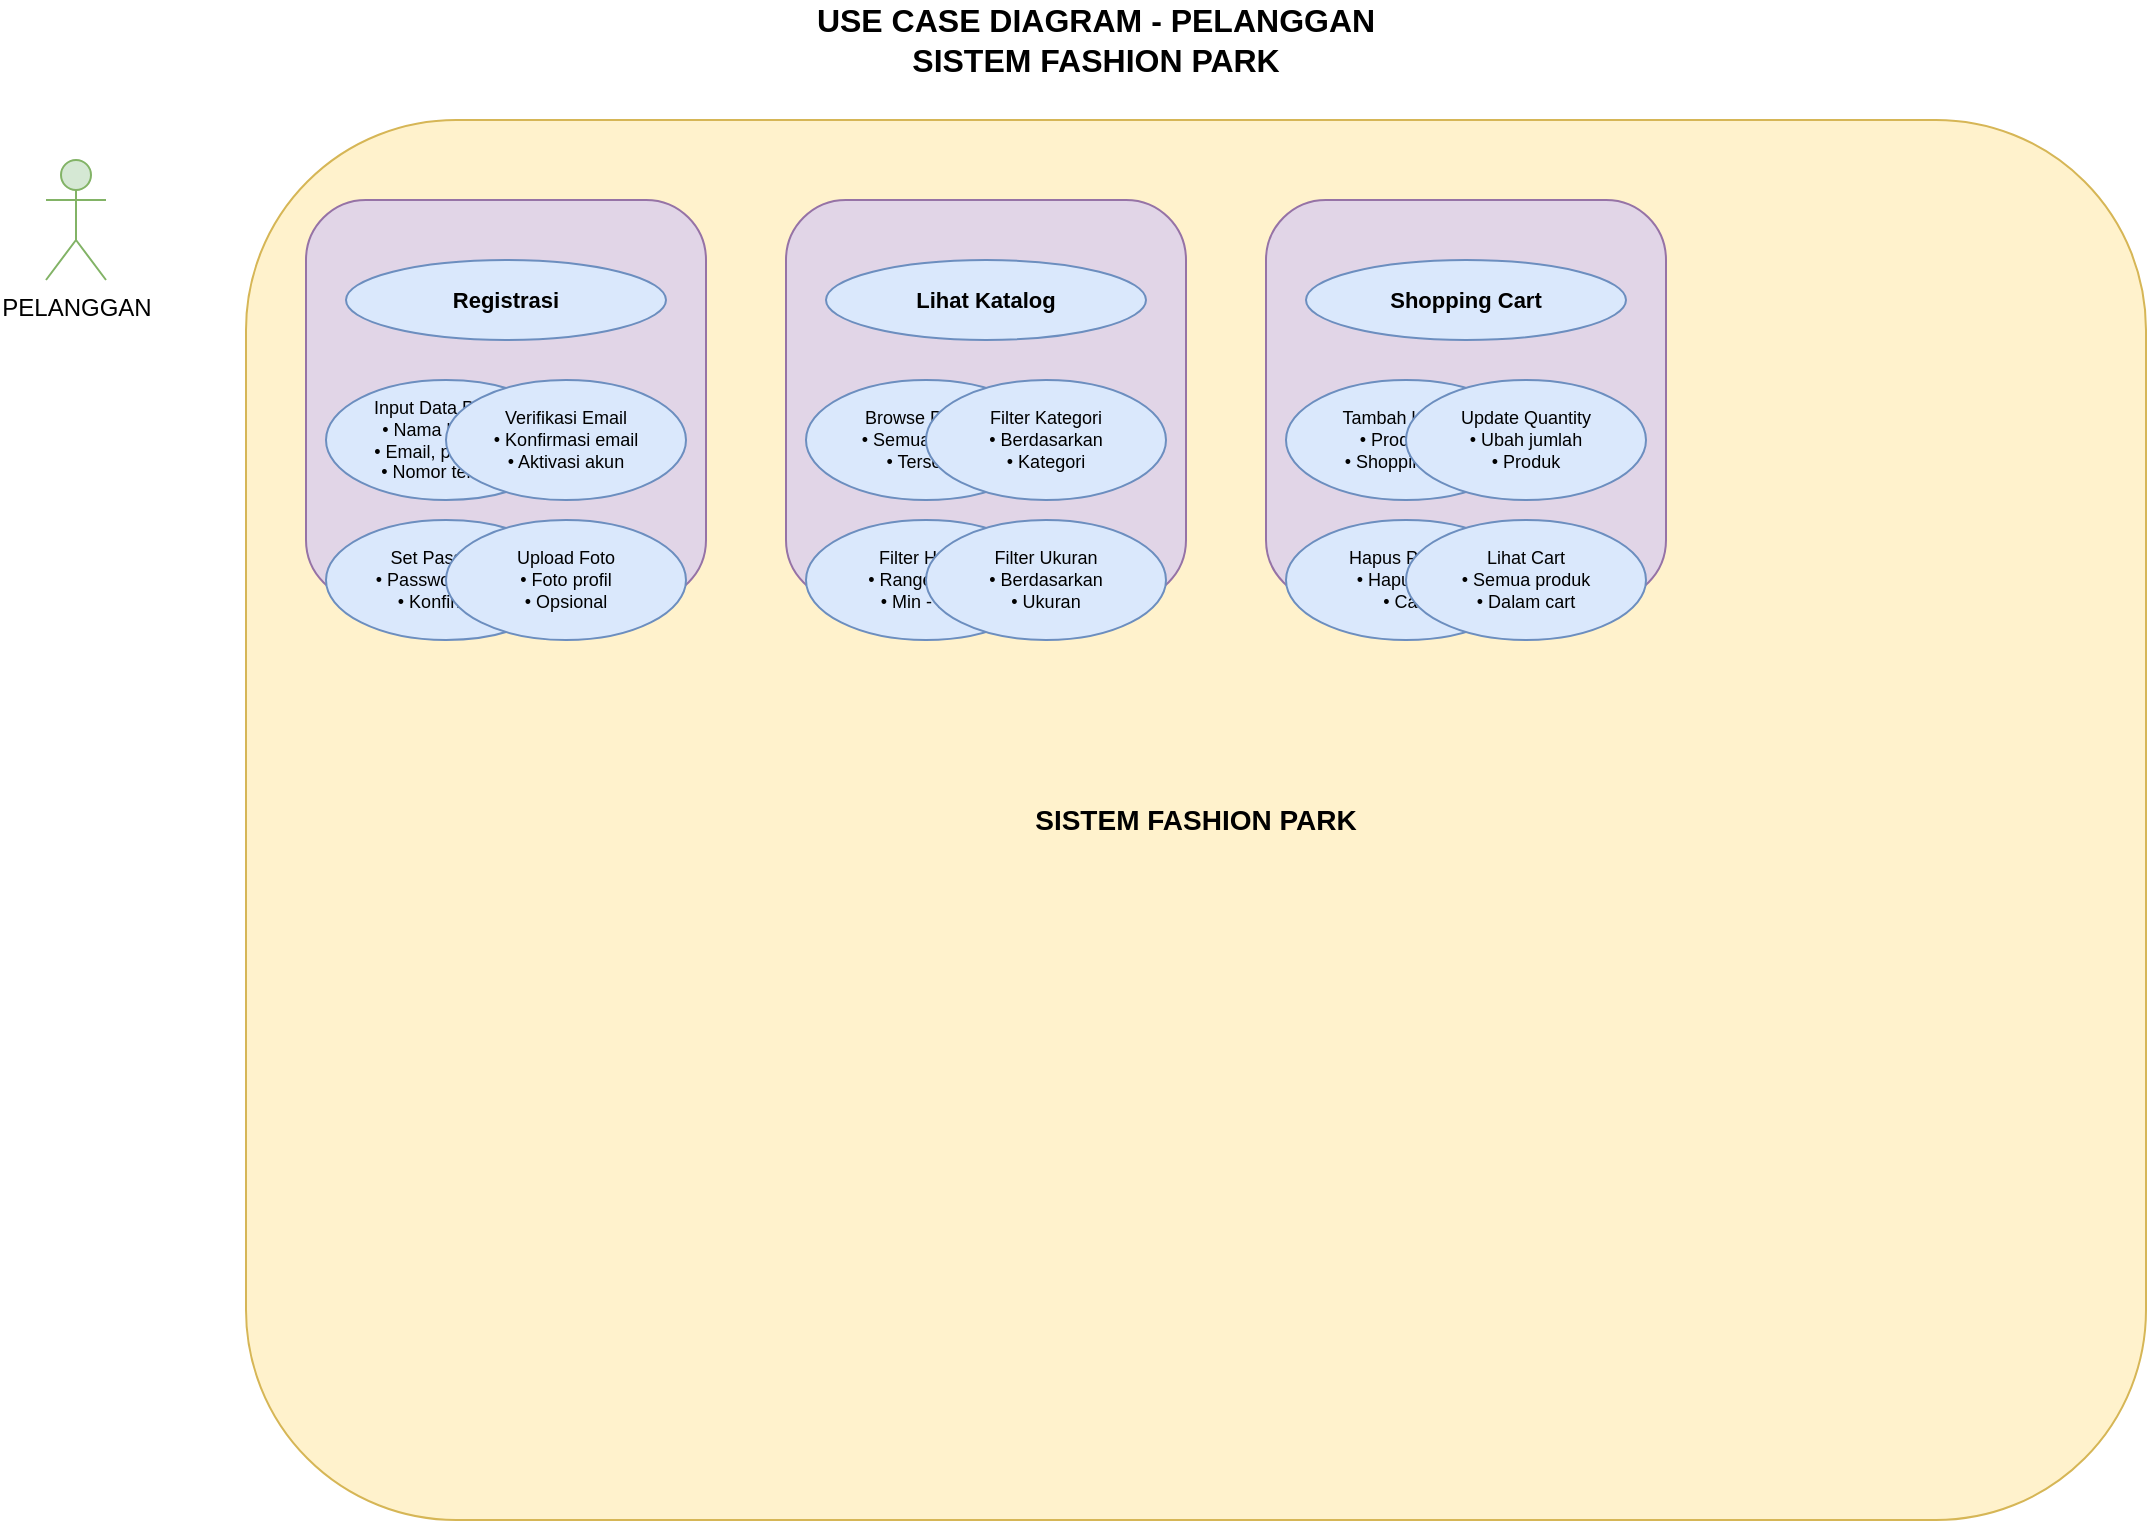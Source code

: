 <?xml version="1.0" encoding="UTF-8"?>
<mxfile version="22.1.16" type="device">
  <diagram name="Pelanggan Use Case" id="pelanggan-usecase">
    <mxGraphModel dx="1422" dy="794" grid="1" gridSize="10" guides="1" tooltips="1" connect="1" arrows="1" fold="1" page="1" pageScale="1" pageWidth="1169" pageHeight="827" math="0" shadow="0">
      <root>
        <mxCell id="0" />
        <mxCell id="1" parent="0" />
        
        <!-- Title -->
        <mxCell id="title" value="USE CASE DIAGRAM - PELANGGAN&#xa;SISTEM FASHION PARK" style="text;html=1;strokeColor=none;fillColor=none;align=center;verticalAlign=middle;whiteSpace=wrap;rounded=0;fontSize=16;fontStyle=1;fontColor=#000000;" vertex="1" parent="1">
          <mxGeometry x="400" y="20" width="350" height="40" as="geometry" />
        </mxCell>
        
        <!-- Actor -->
        <mxCell id="actor" value="PELANGGAN" style="shape=umlActor;verticalLabelPosition=bottom;verticalAlign=top;html=1;outlineConnect=0;fillColor=#d5e8d4;strokeColor=#82b366;" vertex="1" parent="1">
          <mxGeometry x="50" y="100" width="30" height="60" as="geometry" />
        </mxCell>
        
        <!-- System Boundary -->
        <mxCell id="system" value="SISTEM FASHION PARK" style="rounded=1;whiteSpace=wrap;html=1;fillColor=#fff2cc;strokeColor=#d6b656;fontSize=14;fontStyle=1;" vertex="1" parent="1">
          <mxGeometry x="150" y="80" width="950" height="700" as="geometry" />
        </mxCell>
        
        <!-- Registrasi Package -->
        <mxCell id="register_package" value="Registrasi" style="rounded=1;whiteSpace=wrap;html=1;fillColor=#e1d5e7;strokeColor=#9673a6;fontSize=12;fontStyle=1;" vertex="1" parent="1">
          <mxGeometry x="180" y="120" width="200" height="200" as="geometry" />
        </mxCell>
        
        <mxCell id="register_main" value="Registrasi" style="ellipse;whiteSpace=wrap;html=1;fillColor=#dae8fc;strokeColor=#6c8ebf;fontSize=11;fontStyle=1;" vertex="1" parent="1">
          <mxGeometry x="200" y="150" width="160" height="40" as="geometry" />
        </mxCell>
        
        <mxCell id="register_data" value="Input Data Pribadi&#xa;• Nama lengkap&#xa;• Email, password&#xa;• Nomor telepon" style="ellipse;whiteSpace=wrap;html=1;fillColor=#dae8fc;strokeColor=#6c8ebf;fontSize=9;" vertex="1" parent="1">
          <mxGeometry x="190" y="210" width="120" height="60" as="geometry" />
        </mxCell>
        
        <mxCell id="register_verify" value="Verifikasi Email&#xa;• Konfirmasi email&#xa;• Aktivasi akun" style="ellipse;whiteSpace=wrap;html=1;fillColor=#dae8fc;strokeColor=#6c8ebf;fontSize=9;" vertex="1" parent="1">
          <mxGeometry x="250" y="210" width="120" height="60" as="geometry" />
        </mxCell>
        
        <mxCell id="register_password" value="Set Password&#xa;• Password aman&#xa;• Konfirmasi" style="ellipse;whiteSpace=wrap;html=1;fillColor=#dae8fc;strokeColor=#6c8ebf;fontSize=9;" vertex="1" parent="1">
          <mxGeometry x="190" y="280" width="120" height="60" as="geometry" />
        </mxCell>
        
        <mxCell id="register_photo" value="Upload Foto&#xa;• Foto profil&#xa;• Opsional" style="ellipse;whiteSpace=wrap;html=1;fillColor=#dae8fc;strokeColor=#6c8ebf;fontSize=9;" vertex="1" parent="1">
          <mxGeometry x="250" y="280" width="120" height="60" as="geometry" />
        </mxCell>
        
        <!-- Lihat Katalog Package -->
        <mxCell id="catalog_package" value="Lihat Katalog" style="rounded=1;whiteSpace=wrap;html=1;fillColor=#e1d5e7;strokeColor=#9673a6;fontSize=12;fontStyle=1;" vertex="1" parent="1">
          <mxGeometry x="420" y="120" width="200" height="200" as="geometry" />
        </mxCell>
        
        <mxCell id="catalog_main" value="Lihat Katalog" style="ellipse;whiteSpace=wrap;html=1;fillColor=#dae8fc;strokeColor=#6c8ebf;fontSize=11;fontStyle=1;" vertex="1" parent="1">
          <mxGeometry x="440" y="150" width="160" height="40" as="geometry" />
        </mxCell>
        
        <mxCell id="catalog_browse" value="Browse Produk&#xa;• Semua produk&#xa;• Tersedia" style="ellipse;whiteSpace=wrap;html=1;fillColor=#dae8fc;strokeColor=#6c8ebf;fontSize=9;" vertex="1" parent="1">
          <mxGeometry x="430" y="210" width="120" height="60" as="geometry" />
        </mxCell>
        
        <mxCell id="catalog_category" value="Filter Kategori&#xa;• Berdasarkan&#xa;• Kategori" style="ellipse;whiteSpace=wrap;html=1;fillColor=#dae8fc;strokeColor=#6c8ebf;fontSize=9;" vertex="1" parent="1">
          <mxGeometry x="490" y="210" width="120" height="60" as="geometry" />
        </mxCell>
        
        <mxCell id="catalog_price" value="Filter Harga&#xa;• Range harga&#xa;• Min - Max" style="ellipse;whiteSpace=wrap;html=1;fillColor=#dae8fc;strokeColor=#6c8ebf;fontSize=9;" vertex="1" parent="1">
          <mxGeometry x="430" y="280" width="120" height="60" as="geometry" />
        </mxCell>
        
        <mxCell id="catalog_size" value="Filter Ukuran&#xa;• Berdasarkan&#xa;• Ukuran" style="ellipse;whiteSpace=wrap;html=1;fillColor=#dae8fc;strokeColor=#6c8ebf;fontSize=9;" vertex="1" parent="1">
          <mxGeometry x="490" y="280" width="120" height="60" as="geometry" />
        </mxCell>
        
        <!-- Shopping Cart Package -->
        <mxCell id="cart_package" value="Shopping Cart" style="rounded=1;whiteSpace=wrap;html=1;fillColor=#e1d5e7;strokeColor=#9673a6;fontSize=12;fontStyle=1;" vertex="1" parent="1">
          <mxGeometry x="660" y="120" width="200" height="200" as="geometry" />
        </mxCell>
        
        <mxCell id="cart_main" value="Shopping Cart" style="ellipse;whiteSpace=wrap;html=1;fillColor=#dae8fc;strokeColor=#6c8ebf;fontSize=11;fontStyle=1;" vertex="1" parent="1">
          <mxGeometry x="680" y="150" width="160" height="40" as="geometry" />
        </mxCell>
        
        <mxCell id="cart_add" value="Tambah ke Cart&#xa;• Produk ke&#xa;• Shopping cart" style="ellipse;whiteSpace=wrap;html=1;fillColor=#dae8fc;strokeColor=#6c8ebf;fontSize=9;" vertex="1" parent="1">
          <mxGeometry x="670" y="210" width="120" height="60" as="geometry" />
        </mxCell>
        
        <mxCell id="cart_update" value="Update Quantity&#xa;• Ubah jumlah&#xa;• Produk" style="ellipse;whiteSpace=wrap;html=1;fillColor=#dae8fc;strokeColor=#6c8ebf;fontSize=9;" vertex="1" parent="1">
          <mxGeometry x="730" y="210" width="120" height="60" as="geometry" />
        </mxCell>
        
        <mxCell id="cart_remove" value="Hapus Produk&#xa;• Hapus dari&#xa;• Cart" style="ellipse;whiteSpace=wrap;html=1;fillColor=#dae8fc;strokeColor=#6c8ebf;fontSize=9;" vertex="1" parent="1">
          <mxGeometry x="670" y="280" width="120" height="60" as="geometry" />
        </mxCell>
        
        <mxCell id="cart_view" value="Lihat Cart&#xa;• Semua produk&#xa;• Dalam cart" style="ellipse;whiteSpace=wrap;html=1;fillColor=#dae8fc;strokeColor=#6c8ebf;fontSize=9;" vertex="1" parent="1">
          <mxGeometry x="730" y="280" width="120" height="60" as="geometry" />
        </mxCell>
        
        <!-- Checkout & Pembayaran Package -->
        <mxCell id="checkout_package" value="Checkout & Pembayaran" style="rounded=1;whiteSpace=wrap;html=1;fillColor=#e1d5e7;strokeColor=#9673a6;fontSize=12;fontStyle=1;" vertex="1" parent="1">
          <mxGeometry x="900" y="120" width="200" height="200" as="geometry" />
        </mxCell>
        
        <mxCell id="checkout_main" value="Checkout & Pembayaran" style="ellipse;whiteSpace=wrap;html=1;fillColor=#dae8fc;strokeColor=#6c8ebf;fontSize=11;fontStyle=1;" vertex="1" parent="1">
          <mxGeometry x="920" y="150" width="160" height="40" as="geometry" />
        </mxCell>
        
        <mxCell id="checkout_review" value="Review Order&#xa;• Review produk&#xa;• Jumlah sebelum checkout" style="ellipse;whiteSpace=wrap;html=1;fillColor=#dae8fc;strokeColor=#6c8ebf;fontSize=9;" vertex="1" parent="1">
          <mxGeometry x="910" y="210" width="120" height="60" as="geometry" />
        </mxCell>
        
        <mxCell id="checkout_address" value="Input Alamat&#xa;• Alamat pengiriman&#xa;• Lengkap" style="ellipse;whiteSpace=wrap;html=1;fillColor=#dae8fc;strokeColor=#6c8ebf;fontSize=9;" vertex="1" parent="1">
          <mxGeometry x="970" y="210" width="120" height="60" as="geometry" />
        </mxCell>
        
        <mxCell id="checkout_courier" value="Pilih Kurir&#xa;• Jasa pengiriman&#xa;• Estimasi waktu" style="ellipse;whiteSpace=wrap;html=1;fillColor=#dae8fc;strokeColor=#6c8ebf;fontSize=9;" vertex="1" parent="1">
          <mxGeometry x="910" y="280" width="120" height="60" as="geometry" />
        </mxCell>
        
        <mxCell id="checkout_payment" value="Pilih Metode Pembayaran&#xa;• COD, Transfer Bank&#xa;• QRIS" style="ellipse;whiteSpace=wrap;html=1;fillColor=#dae8fc;strokeColor=#6c8ebf;fontSize=9;" vertex="1" parent="1">
          <mxGeometry x="970" y="280" width="120" height="60" as="geometry" />
        </mxCell>
        
        <!-- Tracking Pesanan Package -->
        <mxCell id="tracking_package" value="Tracking Pesanan" style="rounded=1;whiteSpace=wrap;html=1;fillColor=#e1d5e7;strokeColor=#9673a6;fontSize=12;fontStyle=1;" vertex="1" parent="1">
          <mxGeometry x="180" y="400" width="200" height="200" as="geometry" />
        </mxCell>
        
        <mxCell id="tracking_main" value="Tracking Pesanan" style="ellipse;whiteSpace=wrap;html=1;fillColor=#dae8fc;strokeColor=#6c8ebf;fontSize=11;fontStyle=1;" vertex="1" parent="1">
          <mxGeometry x="200" y="430" width="160" height="40" as="geometry" />
        </mxCell>
        
        <mxCell id="tracking_status" value="Status Pesanan&#xa;• Status terkini&#xa;• Pesanan" style="ellipse;whiteSpace=wrap;html=1;fillColor=#dae8fc;strokeColor=#6c8ebf;fontSize=9;" vertex="1" parent="1">
          <mxGeometry x="190" y="490" width="120" height="60" as="geometry" />
        </mxCell>
        
        <mxCell id="tracking_estimate" value="Estimasi Pengiriman&#xa;• Estimasi waktu&#xa;• Sampai" style="ellipse;whiteSpace=wrap;html=1;fillColor=#dae8fc;strokeColor=#6c8ebf;fontSize=9;" vertex="1" parent="1">
          <mxGeometry x="250" y="490" width="120" height="60" as="geometry" />
        </mxCell>
        
        <mxCell id="tracking_history" value="History Status&#xa;• Riwayat perubahan&#xa;• Status" style="ellipse;whiteSpace=wrap;html=1;fillColor=#dae8fc;strokeColor=#6c8ebf;fontSize=9;" vertex="1" parent="1">
          <mxGeometry x="190" y="560" width="120" height="60" as="geometry" />
        </mxCell>
        
        <mxCell id="tracking_courier" value="Kontak Kurir&#xa;• Informasi kurir&#xa;• Pengiriman" style="ellipse;whiteSpace=wrap;html=1;fillColor=#dae8fc;strokeColor=#6c8ebf;fontSize=9;" vertex="1" parent="1">
          <mxGeometry x="250" y="560" width="120" height="60" as="geometry" />
        </mxCell>
        
        <!-- Riwayat Belanja Package -->
        <mxCell id="history_package" value="Riwayat Belanja" style="rounded=1;whiteSpace=wrap;html=1;fillColor=#e1d5e7;strokeColor=#9673a6;fontSize=12;fontStyle=1;" vertex="1" parent="1">
          <mxGeometry x="420" y="400" width="200" height="200" as="geometry" />
        </mxCell>
        
        <mxCell id="history_main" value="Riwayat Belanja" style="ellipse;whiteSpace=wrap;html=1;fillColor=#dae8fc;strokeColor=#6c8ebf;fontSize=11;fontStyle=1;" vertex="1" parent="1">
          <mxGeometry x="440" y="430" width="160" height="40" as="geometry" />
        </mxCell>
        
        <mxCell id="history_transaction" value="Riwayat Transaksi&#xa;• Semua transaksi&#xa;• Yang pernah dilakukan" style="ellipse;whiteSpace=wrap;html=1;fillColor=#dae8fc;strokeColor=#6c8ebf;fontSize=9;" vertex="1" parent="1">
          <mxGeometry x="430" y="490" width="120" height="60" as="geometry" />
        </mxCell>
        
        <mxCell id="history_detail" value="Detail Transaksi&#xa;• Detail produk&#xa;• Jumlah, harga" style="ellipse;whiteSpace=wrap;html=1;fillColor=#dae8fc;strokeColor=#6c8ebf;fontSize=9;" vertex="1" parent="1">
          <mxGeometry x="490" y="490" width="120" height="60" as="geometry" />
        </mxCell>
        
        <mxCell id="history_payment" value="Status Pembayaran&#xa;• Status pembayaran&#xa;• Setiap transaksi" style="ellipse;whiteSpace=wrap;html=1;fillColor=#dae8fc;strokeColor=#6c8ebf;fontSize=9;" vertex="1" parent="1">
          <mxGeometry x="430" y="560" width="120" height="60" as="geometry" />
        </mxCell>
        
        <mxCell id="history_invoice" value="Download Invoice&#xa;• Unduh invoice&#xa;• Transaksi" style="ellipse;whiteSpace=wrap;html=1;fillColor=#dae8fc;strokeColor=#6c8ebf;fontSize=9;" vertex="1" parent="1">
          <mxGeometry x="490" y="560" width="120" height="60" as="geometry" />
        </mxCell>
        
        <!-- Review Produk Package -->
        <mxCell id="review_package" value="Review Produk" style="rounded=1;whiteSpace=wrap;html=1;fillColor=#e1d5e7;strokeColor=#9673a6;fontSize=12;fontStyle=1;" vertex="1" parent="1">
          <mxGeometry x="660" y="400" width="200" height="200" as="geometry" />
        </mxCell>
        
        <mxCell id="review_main" value="Review Produk" style="ellipse;whiteSpace=wrap;html=1;fillColor=#dae8fc;strokeColor=#6c8ebf;fontSize=11;fontStyle=1;" vertex="1" parent="1">
          <mxGeometry x="680" y="430" width="160" height="40" as="geometry" />
        </mxCell>
        
        <mxCell id="review_write" value="Tulis Review&#xa;• Review produk&#xa;• Rating" style="ellipse;whiteSpace=wrap;html=1;fillColor=#dae8fc;strokeColor=#6c8ebf;fontSize=9;" vertex="1" parent="1">
          <mxGeometry x="670" y="490" width="120" height="60" as="geometry" />
        </mxCell>
        
        <mxCell id="review_rating" value="Beri Rating&#xa;• Rating produk&#xa;• 1-5 bintang" style="ellipse;whiteSpace=wrap;html=1;fillColor=#dae8fc;strokeColor=#6c8ebf;fontSize=9;" vertex="1" parent="1">
          <mxGeometry x="730" y="490" width="120" height="60" as="geometry" />
        </mxCell>
        
        <mxCell id="review_photo" value="Upload Foto Review&#xa;• Foto produk&#xa;• Setelah pakai" style="ellipse;whiteSpace=wrap;html=1;fillColor=#dae8fc;strokeColor=#6c8ebf;fontSize=9;" vertex="1" parent="1">
          <mxGeometry x="670" y="560" width="120" height="60" as="geometry" />
        </mxCell>
        
        <mxCell id="review_edit" value="Edit Review&#xa;• Ubah review&#xa;• Yang sudah dibuat" style="ellipse;whiteSpace=wrap;html=1;fillColor=#dae8fc;strokeColor=#6c8ebf;fontSize=9;" vertex="1" parent="1">
          <mxGeometry x="730" y="560" width="120" height="60" as="geometry" />
        </mxCell>
        
        <!-- Connections -->
        <!-- Actor to main use cases -->
        <mxCell id="conn1" value="" style="endArrow=classic;html=1;rounded=0;exitX=1;exitY=0.5;exitDx=0;exitDy=0;entryX=0;entryY=0.5;entryDx=0;entryDy=0;" edge="1" parent="1" source="actor" target="register_main">
          <mxGeometry width="50" height="50" relative="1" as="geometry">
            <mxPoint x="400" y="400" as="sourcePoint" />
            <mxPoint x="450" y="350" as="targetPoint" />
          </mxGeometry>
        </mxCell>
        
        <mxCell id="conn2" value="" style="endArrow=classic;html=1;rounded=0;exitX=1;exitY=0.5;exitDx=0;exitDy=0;entryX=0;entryY=0.5;entryDx=0;entryDy=0;" edge="1" parent="1" source="actor" target="catalog_main">
          <mxGeometry width="50" height="50" relative="1" as="geometry">
            <mxPoint x="400" y="400" as="sourcePoint" />
            <mxPoint x="450" y="350" as="targetPoint" />
          </mxGeometry>
        </mxCell>
        
        <mxCell id="conn3" value="" style="endArrow=classic;html=1;rounded=0;exitX=1;exitY=0.5;exitDx=0;exitDy=0;entryX=0;entryY=0.5;entryDx=0;entryDy=0;" edge="1" parent="1" source="actor" target="cart_main">
          <mxGeometry width="50" height="50" relative="1" as="geometry">
            <mxPoint x="400" y="400" as="sourcePoint" />
            <mxPoint x="450" y="350" as="targetPoint" />
          </mxGeometry>
        </mxCell>
        
        <mxCell id="conn4" value="" style="endArrow=classic;html=1;rounded=0;exitX=1;exitY=0.5;exitDx=0;exitDy=0;entryX=0;entryY=0.5;entryDx=0;entryDy=0;" edge="1" parent="1" source="actor" target="checkout_main">
          <mxGeometry width="50" height="50" relative="1" as="geometry">
            <mxPoint x="400" y="400" as="sourcePoint" />
            <mxPoint x="450" y="350" as="targetPoint" />
          </mxGeometry>
        </mxCell>
        
        <mxCell id="conn5" value="" style="endArrow=classic;html=1;rounded=0;exitX=1;exitY=0.5;exitDx=0;exitDy=0;entryX=0;entryY=0.5;entryDx=0;entryDy=0;" edge="1" parent="1" source="actor" target="tracking_main">
          <mxGeometry width="50" height="50" relative="1" as="geometry">
            <mxPoint x="400" y="400" as="sourcePoint" />
            <mxPoint x="450" y="350" as="targetPoint" />
          </mxGeometry>
        </mxCell>
        
        <mxCell id="conn6" value="" style="endArrow=classic;html=1;rounded=0;exitX=1;exitY=0.5;exitDx=0;exitDy=0;entryX=0;entryY=0.5;entryDx=0;entryDy=0;" edge="1" parent="1" source="actor" target="history_main">
          <mxGeometry width="50" height="50" relative="1" as="geometry">
            <mxPoint x="400" y="400" as="sourcePoint" />
            <mxPoint x="450" y="350" as="targetPoint" />
          </mxGeometry>
        </mxCell>
        
        <mxCell id="conn7" value="" style="endArrow=classic;html=1;rounded=0;exitX=1;exitY=0.5;exitDx=0;exitDy=0;entryX=0;entryY=0.5;entryDx=0;entryDy=0;" edge="1" parent="1" source="actor" target="review_main">
          <mxGeometry width="50" height="50" relative="1" as="geometry">
            <mxPoint x="400" y="400" as="sourcePoint" />
            <mxPoint x="450" y="350" as="targetPoint" />
          </mxGeometry>
        </mxCell>
        
        <!-- Legend -->
        <mxCell id="legend" value="LEGENDA:&#xa;• Package: Kelompok fitur&#xa;• Use Case: Fitur utama&#xa;• Sub-Use Case: Detail aktivitas&#xa;• Include: Relasi wajib" style="text;html=1;strokeColor=#666666;fillColor=#f5f5f5;align=left;verticalAlign=top;whiteSpace=wrap;rounded=1;fontSize=10;" vertex="1" parent="1">
          <mxGeometry x="180" y="650" width="200" height="100" as="geometry" />
        </mxCell>
        
      </root>
    </mxGraphModel>
  </diagram>
</mxfile>
